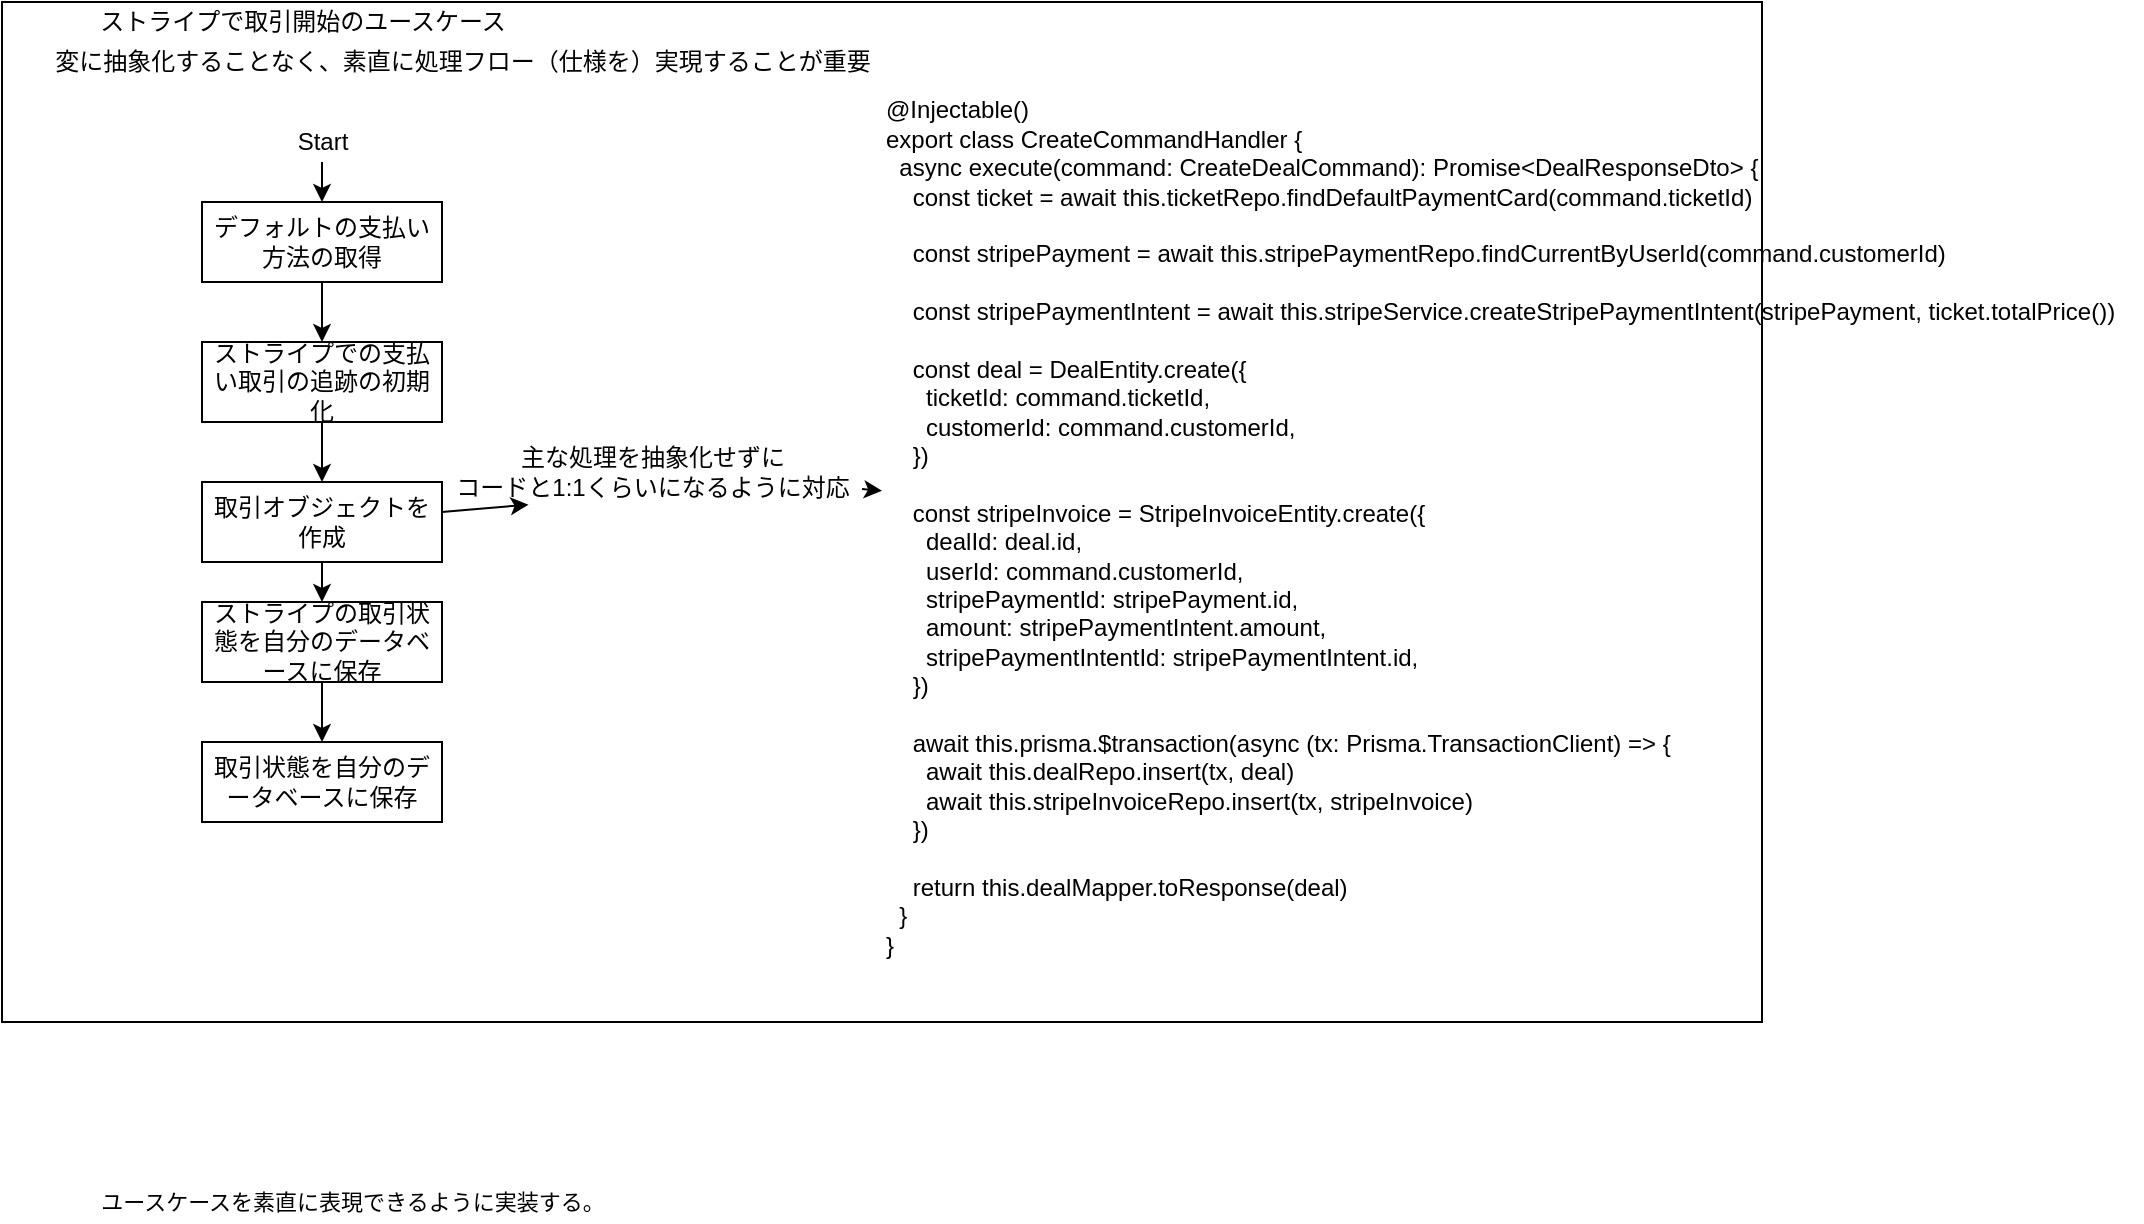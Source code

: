 <mxfile>
    <diagram id="W8thJxA2v2r9GThXU8aW" name="Page-1">
        <mxGraphModel dx="1411" dy="477" grid="1" gridSize="10" guides="1" tooltips="1" connect="1" arrows="1" fold="1" page="1" pageScale="1" pageWidth="827" pageHeight="1169" math="0" shadow="0">
            <root>
                <mxCell id="0"/>
                <mxCell id="1" parent="0"/>
                <mxCell id="60" value="" style="whiteSpace=wrap;html=1;" vertex="1" parent="1">
                    <mxGeometry x="-40" y="10" width="880" height="510" as="geometry"/>
                </mxCell>
                <mxCell id="37" value="ユースケースを素直に表現できるように実装する。" style="text;html=1;align=center;verticalAlign=middle;resizable=0;points=[];autosize=1;strokeColor=none;fillColor=none;fontSize=11;" parent="1" vertex="1">
                    <mxGeometry y="600" width="270" height="20" as="geometry"/>
                </mxCell>
                <mxCell id="41" style="edgeStyle=none;html=1;" parent="1" source="38" target="40" edge="1">
                    <mxGeometry relative="1" as="geometry"/>
                </mxCell>
                <mxCell id="38" value="Start" style="text;html=1;align=center;verticalAlign=middle;resizable=0;points=[];autosize=1;strokeColor=none;fillColor=none;" parent="1" vertex="1">
                    <mxGeometry x="100" y="70" width="40" height="20" as="geometry"/>
                </mxCell>
                <mxCell id="52" style="edgeStyle=none;html=1;entryX=0.5;entryY=0;entryDx=0;entryDy=0;" parent="1" source="40" target="43" edge="1">
                    <mxGeometry relative="1" as="geometry"/>
                </mxCell>
                <mxCell id="40" value="デフォルトの支払い方法の取得" style="whiteSpace=wrap;html=1;" parent="1" vertex="1">
                    <mxGeometry x="60" y="110" width="120" height="40" as="geometry"/>
                </mxCell>
                <mxCell id="42" value="ストライプで取引開始のユースケース" style="text;html=1;align=center;verticalAlign=middle;resizable=0;points=[];autosize=1;strokeColor=none;fillColor=none;" parent="1" vertex="1">
                    <mxGeometry y="10" width="220" height="20" as="geometry"/>
                </mxCell>
                <mxCell id="53" style="edgeStyle=none;html=1;" parent="1" source="43" target="48" edge="1">
                    <mxGeometry relative="1" as="geometry"/>
                </mxCell>
                <mxCell id="43" value="ストライプでの支払い取引の追跡の初期化" style="whiteSpace=wrap;html=1;" parent="1" vertex="1">
                    <mxGeometry x="60" y="180" width="120" height="40" as="geometry"/>
                </mxCell>
                <mxCell id="55" style="edgeStyle=none;html=1;" parent="1" source="46" target="49" edge="1">
                    <mxGeometry relative="1" as="geometry"/>
                </mxCell>
                <mxCell id="46" value="ストライプの取引状態を自分のデータベースに保存" style="whiteSpace=wrap;html=1;" parent="1" vertex="1">
                    <mxGeometry x="60" y="310" width="120" height="40" as="geometry"/>
                </mxCell>
                <mxCell id="54" style="edgeStyle=none;html=1;" parent="1" source="48" target="46" edge="1">
                    <mxGeometry relative="1" as="geometry"/>
                </mxCell>
                <mxCell id="58" style="edgeStyle=none;html=1;entryX=0.206;entryY=1.044;entryDx=0;entryDy=0;entryPerimeter=0;" parent="1" source="48" target="57" edge="1">
                    <mxGeometry relative="1" as="geometry"/>
                </mxCell>
                <mxCell id="48" value="取引オブジェクトを作成" style="whiteSpace=wrap;html=1;" parent="1" vertex="1">
                    <mxGeometry x="60" y="250" width="120" height="40" as="geometry"/>
                </mxCell>
                <mxCell id="49" value="取引状態を自分のデータベースに保存" style="whiteSpace=wrap;html=1;" parent="1" vertex="1">
                    <mxGeometry x="60" y="380" width="120" height="40" as="geometry"/>
                </mxCell>
                <mxCell id="51" value="&lt;div&gt;&lt;span&gt;@Injectable()&lt;/span&gt;&lt;br&gt;&lt;/div&gt;&lt;div&gt;export class CreateCommandHandler {&lt;/div&gt;&lt;div&gt;&amp;nbsp; async execute(command: CreateDealCommand): Promise&amp;lt;DealResponseDto&amp;gt; {&lt;/div&gt;&lt;div&gt;&amp;nbsp; &amp;nbsp; const ticket = await this.ticketRepo.findDefaultPaymentCard(command.ticketId)&lt;/div&gt;&lt;div&gt;&lt;br&gt;&lt;/div&gt;&lt;div&gt;&amp;nbsp; &amp;nbsp; const stripePayment = await this.stripePaymentRepo.findCurrentByUserId(command.customerId)&lt;/div&gt;&lt;div&gt;&lt;br&gt;&lt;/div&gt;&lt;div&gt;&amp;nbsp; &amp;nbsp; const stripePaymentIntent = await this.stripeService.createStripePaymentIntent(stripePayment, ticket.totalPrice())&lt;/div&gt;&lt;div&gt;&lt;br&gt;&lt;/div&gt;&lt;div&gt;&amp;nbsp; &amp;nbsp; const deal = DealEntity.create({&lt;/div&gt;&lt;div&gt;&amp;nbsp; &amp;nbsp; &amp;nbsp; ticketId: command.ticketId,&lt;/div&gt;&lt;div&gt;&amp;nbsp; &amp;nbsp; &amp;nbsp; customerId: command.customerId,&lt;/div&gt;&lt;div&gt;&amp;nbsp; &amp;nbsp; })&lt;/div&gt;&lt;div&gt;&lt;br&gt;&lt;/div&gt;&lt;div&gt;&amp;nbsp; &amp;nbsp; const stripeInvoice = StripeInvoiceEntity.create({&lt;/div&gt;&lt;div&gt;&amp;nbsp; &amp;nbsp; &amp;nbsp; dealId: deal.id,&lt;/div&gt;&lt;div&gt;&amp;nbsp; &amp;nbsp; &amp;nbsp; userId: command.customerId,&lt;/div&gt;&lt;div&gt;&amp;nbsp; &amp;nbsp; &amp;nbsp; stripePaymentId: stripePayment.id,&lt;/div&gt;&lt;div&gt;&amp;nbsp; &amp;nbsp; &amp;nbsp; amount: stripePaymentIntent.amount,&lt;/div&gt;&lt;div&gt;&amp;nbsp; &amp;nbsp; &amp;nbsp; stripePaymentIntentId: stripePaymentIntent.id,&lt;/div&gt;&lt;div&gt;&amp;nbsp; &amp;nbsp; })&lt;/div&gt;&lt;div&gt;&lt;br&gt;&lt;/div&gt;&lt;div&gt;&amp;nbsp; &amp;nbsp; await this.prisma.$transaction(async (tx: Prisma.TransactionClient) =&amp;gt; {&lt;/div&gt;&lt;div&gt;&amp;nbsp; &amp;nbsp; &amp;nbsp; await this.dealRepo.insert(tx, deal)&lt;/div&gt;&lt;div&gt;&amp;nbsp; &amp;nbsp; &amp;nbsp; await this.stripeInvoiceRepo.insert(tx, stripeInvoice)&lt;/div&gt;&lt;div&gt;&amp;nbsp; &amp;nbsp; })&lt;/div&gt;&lt;div&gt;&lt;br&gt;&lt;/div&gt;&lt;div&gt;&amp;nbsp; &amp;nbsp; return this.dealMapper.toResponse(deal)&lt;/div&gt;&lt;div&gt;&amp;nbsp; }&lt;/div&gt;&lt;div&gt;}&lt;/div&gt;&lt;div&gt;&lt;br&gt;&lt;/div&gt;" style="text;html=1;align=left;verticalAlign=middle;resizable=0;points=[];autosize=1;strokeColor=none;fillColor=none;" parent="1" vertex="1">
                    <mxGeometry x="400" y="60" width="630" height="440" as="geometry"/>
                </mxCell>
                <mxCell id="56" value="変に抽象化することなく、素直に処理フロー（仕様を）実現することが重要" style="text;html=1;align=center;verticalAlign=middle;resizable=0;points=[];autosize=1;strokeColor=none;fillColor=none;" parent="1" vertex="1">
                    <mxGeometry x="-20" y="30" width="420" height="20" as="geometry"/>
                </mxCell>
                <mxCell id="59" style="edgeStyle=none;html=1;" parent="1" source="57" target="51" edge="1">
                    <mxGeometry relative="1" as="geometry"/>
                </mxCell>
                <mxCell id="57" value="主な処理を抽象化せずに&lt;br&gt;コードと1:1くらいになるように対応" style="text;html=1;align=center;verticalAlign=middle;resizable=0;points=[];autosize=1;strokeColor=none;fillColor=none;" parent="1" vertex="1">
                    <mxGeometry x="180" y="230" width="210" height="30" as="geometry"/>
                </mxCell>
            </root>
        </mxGraphModel>
    </diagram>
</mxfile>